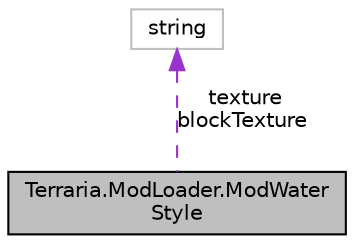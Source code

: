 digraph "Terraria.ModLoader.ModWaterStyle"
{
  edge [fontname="Helvetica",fontsize="10",labelfontname="Helvetica",labelfontsize="10"];
  node [fontname="Helvetica",fontsize="10",shape=record];
  Node1 [label="Terraria.ModLoader.ModWater\lStyle",height=0.2,width=0.4,color="black", fillcolor="grey75", style="filled", fontcolor="black"];
  Node2 -> Node1 [dir="back",color="darkorchid3",fontsize="10",style="dashed",label=" texture\nblockTexture" ,fontname="Helvetica"];
  Node2 [label="string",height=0.2,width=0.4,color="grey75", fillcolor="white", style="filled"];
}

